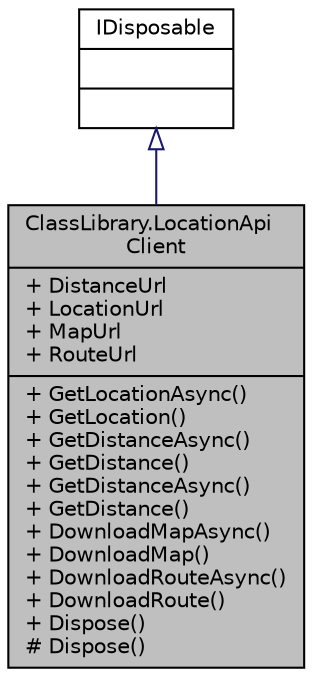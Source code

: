 digraph "ClassLibrary.LocationApiClient"
{
 // INTERACTIVE_SVG=YES
 // LATEX_PDF_SIZE
  edge [fontname="Helvetica",fontsize="10",labelfontname="Helvetica",labelfontsize="10"];
  node [fontname="Helvetica",fontsize="10",shape=record];
  Node1 [label="{ClassLibrary.LocationApi\lClient\n|+ DistanceUrl\l+ LocationUrl\l+ MapUrl\l+ RouteUrl\l|+ GetLocationAsync()\l+ GetLocation()\l+ GetDistanceAsync()\l+ GetDistance()\l+ GetDistanceAsync()\l+ GetDistance()\l+ DownloadMapAsync()\l+ DownloadMap()\l+ DownloadRouteAsync()\l+ DownloadRoute()\l+ Dispose()\l# Dispose()\l}",height=0.2,width=0.4,color="black", fillcolor="grey75", style="filled", fontcolor="black",tooltip="Un cliente de la API de localización."];
  Node2 -> Node1 [dir="back",color="midnightblue",fontsize="10",style="solid",arrowtail="onormal",fontname="Helvetica"];
  Node2 [label="{IDisposable\n||}",height=0.2,width=0.4,color="black", fillcolor="white", style="filled",URL="$classIDisposable.html",tooltip=" "];
}
